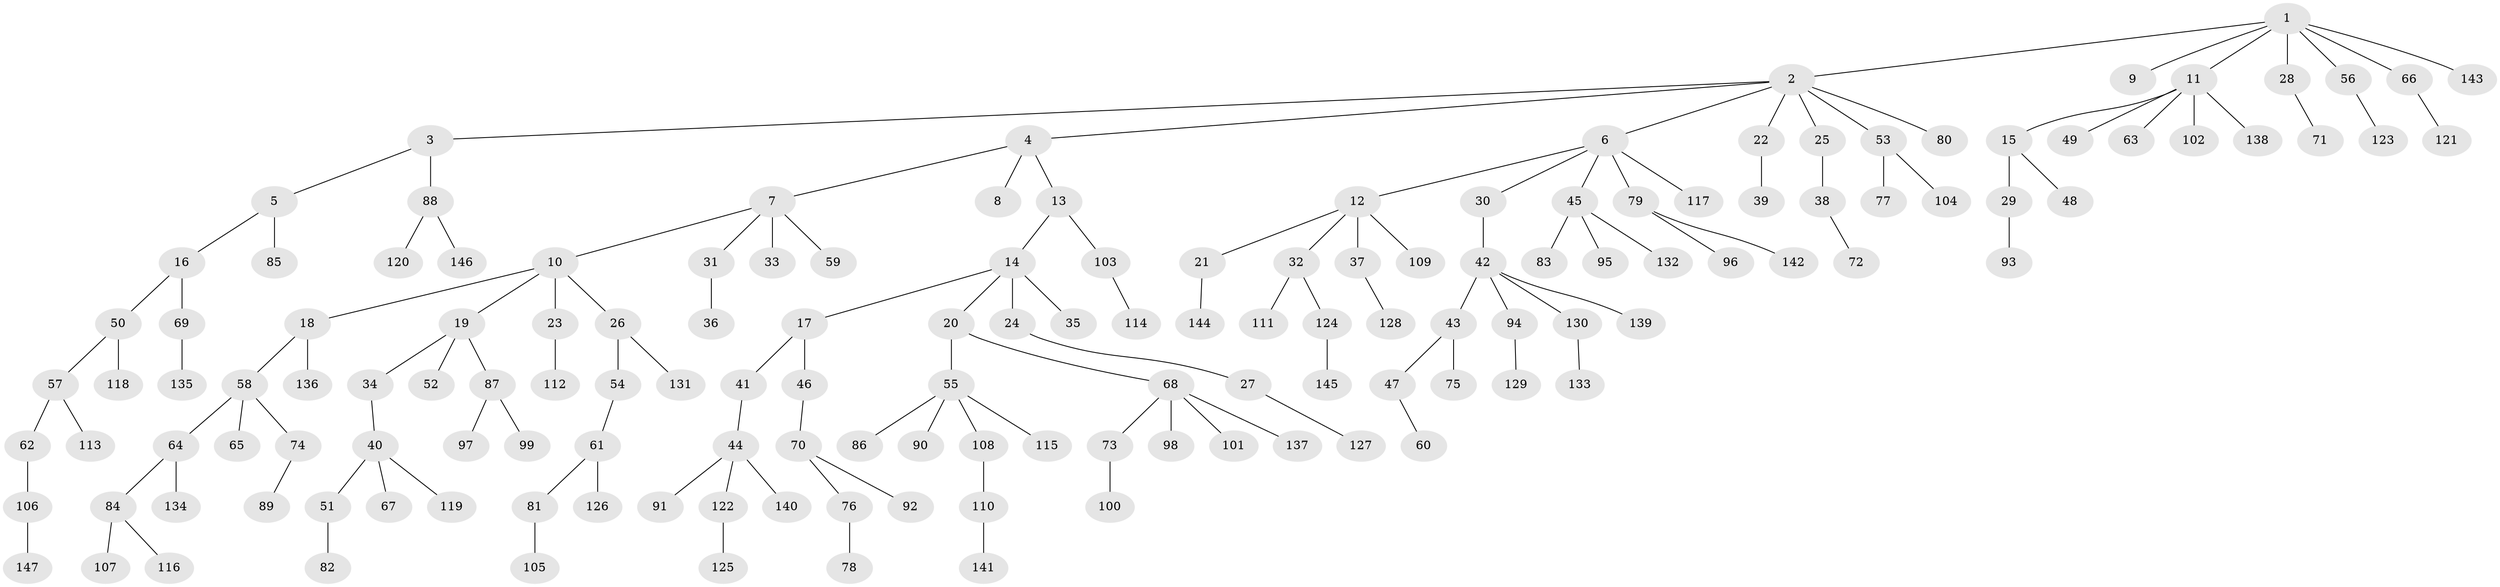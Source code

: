 // Generated by graph-tools (version 1.1) at 2025/02/03/09/25 03:02:23]
// undirected, 147 vertices, 146 edges
graph export_dot {
graph [start="1"]
  node [color=gray90,style=filled];
  1;
  2;
  3;
  4;
  5;
  6;
  7;
  8;
  9;
  10;
  11;
  12;
  13;
  14;
  15;
  16;
  17;
  18;
  19;
  20;
  21;
  22;
  23;
  24;
  25;
  26;
  27;
  28;
  29;
  30;
  31;
  32;
  33;
  34;
  35;
  36;
  37;
  38;
  39;
  40;
  41;
  42;
  43;
  44;
  45;
  46;
  47;
  48;
  49;
  50;
  51;
  52;
  53;
  54;
  55;
  56;
  57;
  58;
  59;
  60;
  61;
  62;
  63;
  64;
  65;
  66;
  67;
  68;
  69;
  70;
  71;
  72;
  73;
  74;
  75;
  76;
  77;
  78;
  79;
  80;
  81;
  82;
  83;
  84;
  85;
  86;
  87;
  88;
  89;
  90;
  91;
  92;
  93;
  94;
  95;
  96;
  97;
  98;
  99;
  100;
  101;
  102;
  103;
  104;
  105;
  106;
  107;
  108;
  109;
  110;
  111;
  112;
  113;
  114;
  115;
  116;
  117;
  118;
  119;
  120;
  121;
  122;
  123;
  124;
  125;
  126;
  127;
  128;
  129;
  130;
  131;
  132;
  133;
  134;
  135;
  136;
  137;
  138;
  139;
  140;
  141;
  142;
  143;
  144;
  145;
  146;
  147;
  1 -- 2;
  1 -- 9;
  1 -- 11;
  1 -- 28;
  1 -- 56;
  1 -- 66;
  1 -- 143;
  2 -- 3;
  2 -- 4;
  2 -- 6;
  2 -- 22;
  2 -- 25;
  2 -- 53;
  2 -- 80;
  3 -- 5;
  3 -- 88;
  4 -- 7;
  4 -- 8;
  4 -- 13;
  5 -- 16;
  5 -- 85;
  6 -- 12;
  6 -- 30;
  6 -- 45;
  6 -- 79;
  6 -- 117;
  7 -- 10;
  7 -- 31;
  7 -- 33;
  7 -- 59;
  10 -- 18;
  10 -- 19;
  10 -- 23;
  10 -- 26;
  11 -- 15;
  11 -- 49;
  11 -- 63;
  11 -- 102;
  11 -- 138;
  12 -- 21;
  12 -- 32;
  12 -- 37;
  12 -- 109;
  13 -- 14;
  13 -- 103;
  14 -- 17;
  14 -- 20;
  14 -- 24;
  14 -- 35;
  15 -- 29;
  15 -- 48;
  16 -- 50;
  16 -- 69;
  17 -- 41;
  17 -- 46;
  18 -- 58;
  18 -- 136;
  19 -- 34;
  19 -- 52;
  19 -- 87;
  20 -- 55;
  20 -- 68;
  21 -- 144;
  22 -- 39;
  23 -- 112;
  24 -- 27;
  25 -- 38;
  26 -- 54;
  26 -- 131;
  27 -- 127;
  28 -- 71;
  29 -- 93;
  30 -- 42;
  31 -- 36;
  32 -- 111;
  32 -- 124;
  34 -- 40;
  37 -- 128;
  38 -- 72;
  40 -- 51;
  40 -- 67;
  40 -- 119;
  41 -- 44;
  42 -- 43;
  42 -- 94;
  42 -- 130;
  42 -- 139;
  43 -- 47;
  43 -- 75;
  44 -- 91;
  44 -- 122;
  44 -- 140;
  45 -- 83;
  45 -- 95;
  45 -- 132;
  46 -- 70;
  47 -- 60;
  50 -- 57;
  50 -- 118;
  51 -- 82;
  53 -- 77;
  53 -- 104;
  54 -- 61;
  55 -- 86;
  55 -- 90;
  55 -- 108;
  55 -- 115;
  56 -- 123;
  57 -- 62;
  57 -- 113;
  58 -- 64;
  58 -- 65;
  58 -- 74;
  61 -- 81;
  61 -- 126;
  62 -- 106;
  64 -- 84;
  64 -- 134;
  66 -- 121;
  68 -- 73;
  68 -- 98;
  68 -- 101;
  68 -- 137;
  69 -- 135;
  70 -- 76;
  70 -- 92;
  73 -- 100;
  74 -- 89;
  76 -- 78;
  79 -- 96;
  79 -- 142;
  81 -- 105;
  84 -- 107;
  84 -- 116;
  87 -- 97;
  87 -- 99;
  88 -- 120;
  88 -- 146;
  94 -- 129;
  103 -- 114;
  106 -- 147;
  108 -- 110;
  110 -- 141;
  122 -- 125;
  124 -- 145;
  130 -- 133;
}
